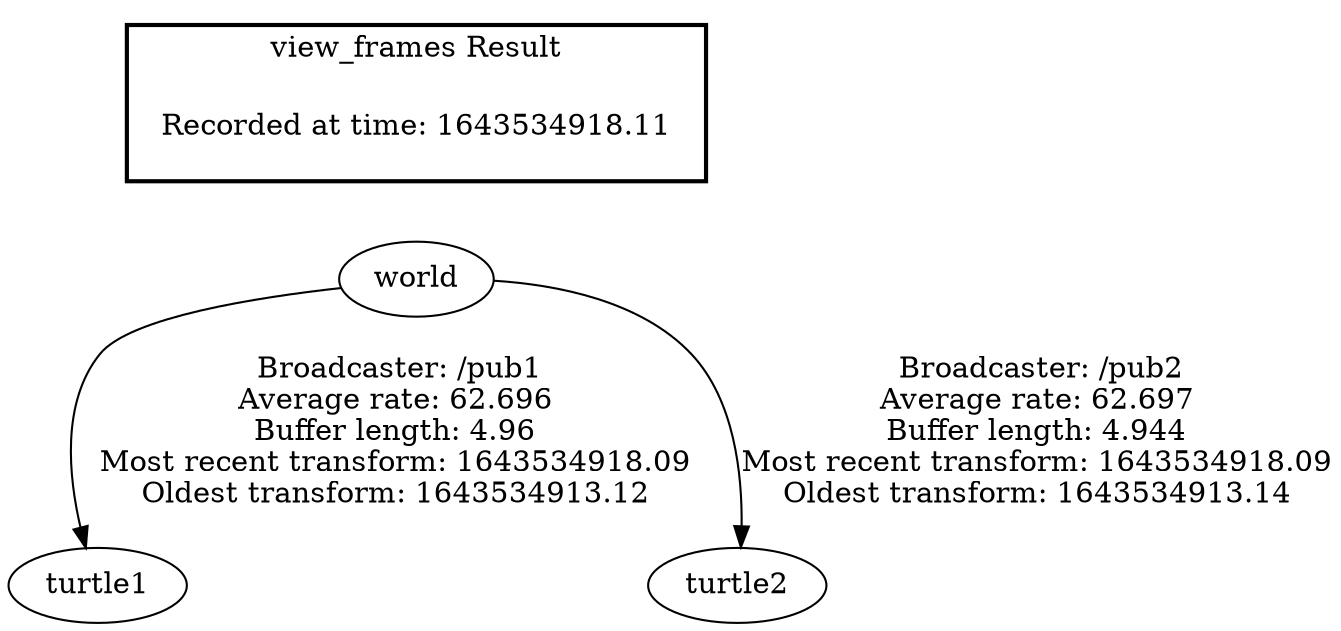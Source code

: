 digraph G {
"world" -> "turtle1"[label=" Broadcaster: /pub1\nAverage rate: 62.696\nBuffer length: 4.96\nMost recent transform: 1643534918.09\nOldest transform: 1643534913.12\n"];
"world" -> "turtle2"[label=" Broadcaster: /pub2\nAverage rate: 62.697\nBuffer length: 4.944\nMost recent transform: 1643534918.09\nOldest transform: 1643534913.14\n"];
edge [style=invis];
 subgraph cluster_legend { style=bold; color=black; label ="view_frames Result";
"Recorded at time: 1643534918.11"[ shape=plaintext ] ;
}->"world";
}